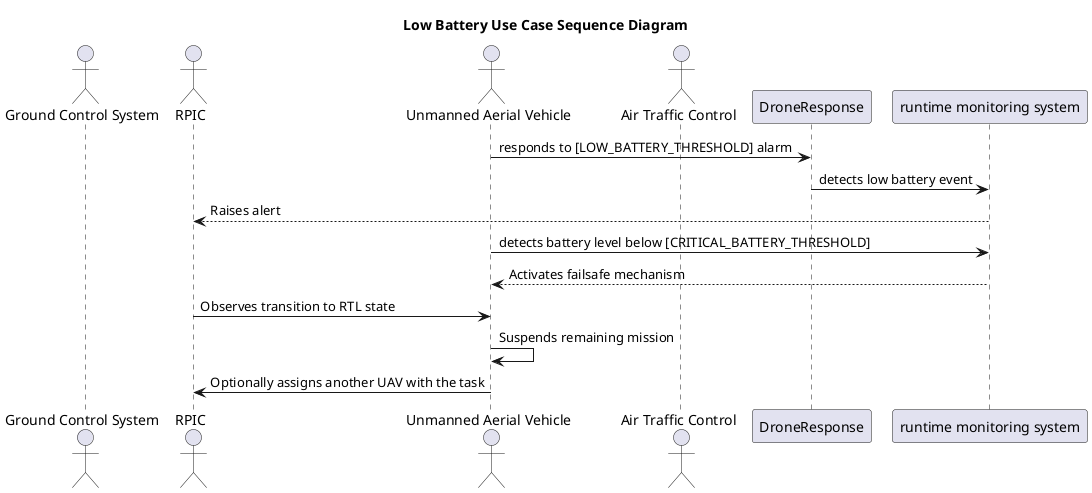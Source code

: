 @startuml
title "Low Battery Use Case Sequence Diagram"

actor "Ground Control System" as GCS
actor RPIC
actor "Unmanned Aerial Vehicle" as UAV
actor "Air Traffic Control" as ATC

UAV -> DroneResponse: responds to [LOW_BATTERY_THRESHOLD] alarm
DroneResponse -> "runtime monitoring system": detects low battery event
"runtime monitoring system" --> RPIC: Raises alert

UAV -> "runtime monitoring system": detects battery level below [CRITICAL_BATTERY_THRESHOLD]
"runtime monitoring system" --> UAV: Activates failsafe mechanism

RPIC -> UAV: Observes transition to RTL state
UAV -> UAV: Suspends remaining mission
UAV -> RPIC: Optionally assigns another UAV with the task

@enduml
